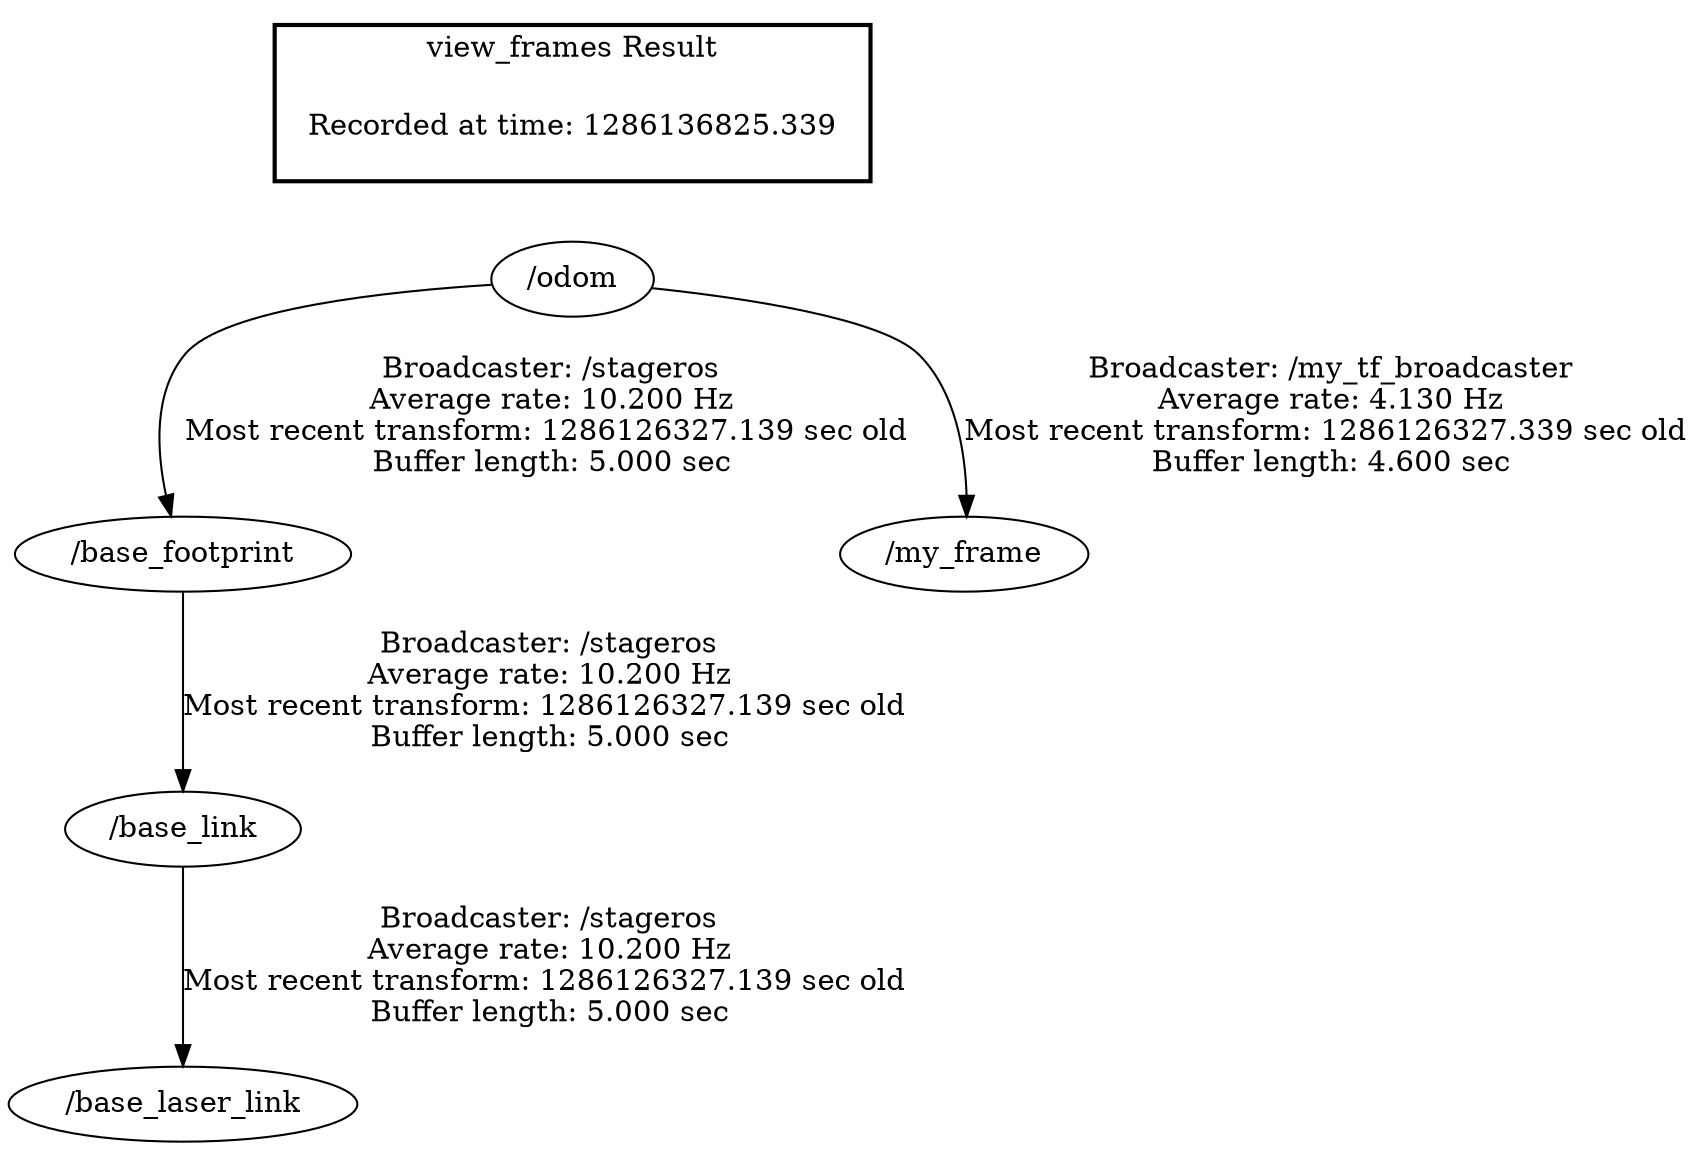 digraph G {
"/base_link" -> "/base_laser_link"[label="Broadcaster: /stageros\nAverage rate: 10.200 Hz\nMost recent transform: 1286126327.139 sec old \nBuffer length: 5.000 sec\n"];
"/base_footprint" -> "/base_link"[label="Broadcaster: /stageros\nAverage rate: 10.200 Hz\nMost recent transform: 1286126327.139 sec old \nBuffer length: 5.000 sec\n"];
"/odom" -> "/base_footprint"[label="Broadcaster: /stageros\nAverage rate: 10.200 Hz\nMost recent transform: 1286126327.139 sec old \nBuffer length: 5.000 sec\n"];
"/odom" -> "/my_frame"[label="Broadcaster: /my_tf_broadcaster\nAverage rate: 4.130 Hz\nMost recent transform: 1286126327.339 sec old \nBuffer length: 4.600 sec\n"];
edge [style=invis];
 subgraph cluster_legend { style=bold; color=black; label ="view_frames Result";
"Recorded at time: 1286136825.339"[ shape=plaintext ] ;
 }->"/odom";
}